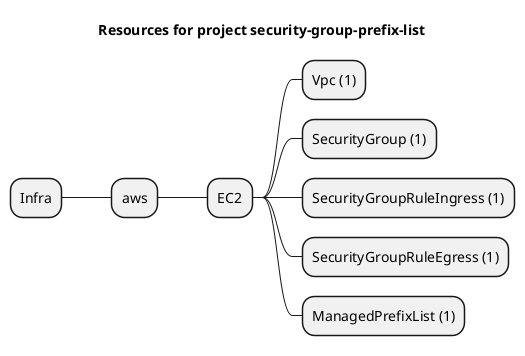 @startmindmap
title Resources for project security-group-prefix-list
skinparam monochrome true
+ Infra
++ aws
+++ EC2
++++ Vpc (1)
++++ SecurityGroup (1)
++++ SecurityGroupRuleIngress (1)
++++ SecurityGroupRuleEgress (1)
++++ ManagedPrefixList (1)
@endmindmap